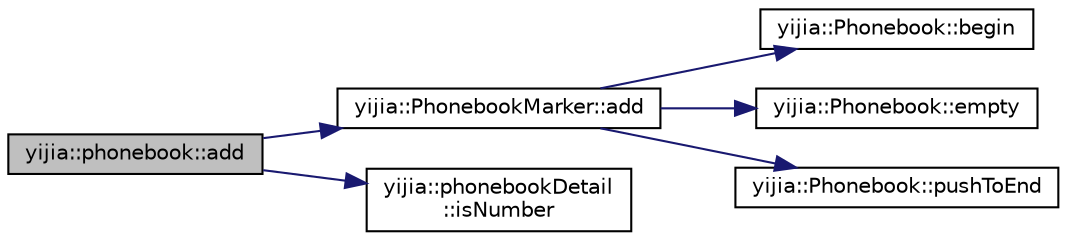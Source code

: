 digraph "yijia::phonebook::add"
{
 // LATEX_PDF_SIZE
  edge [fontname="Helvetica",fontsize="10",labelfontname="Helvetica",labelfontsize="10"];
  node [fontname="Helvetica",fontsize="10",shape=record];
  rankdir="LR";
  Node1 [label="yijia::phonebook::add",height=0.2,width=0.4,color="black", fillcolor="grey75", style="filled", fontcolor="black",tooltip=" "];
  Node1 -> Node2 [color="midnightblue",fontsize="10",style="solid",fontname="Helvetica"];
  Node2 [label="yijia::PhonebookMarker::add",height=0.2,width=0.4,color="black", fillcolor="white", style="filled",URL="$classyijia_1_1_phonebook_marker.html#abd9fc369849fa1821b0ed12410890597",tooltip=" "];
  Node2 -> Node3 [color="midnightblue",fontsize="10",style="solid",fontname="Helvetica"];
  Node3 [label="yijia::Phonebook::begin",height=0.2,width=0.4,color="black", fillcolor="white", style="filled",URL="$classyijia_1_1_phonebook.html#a4951b3547a04c0119b61c717a36d7ba4",tooltip=" "];
  Node2 -> Node4 [color="midnightblue",fontsize="10",style="solid",fontname="Helvetica"];
  Node4 [label="yijia::Phonebook::empty",height=0.2,width=0.4,color="black", fillcolor="white", style="filled",URL="$classyijia_1_1_phonebook.html#adbd43ab0ae1645f6a452967599fd7674",tooltip=" "];
  Node2 -> Node5 [color="midnightblue",fontsize="10",style="solid",fontname="Helvetica"];
  Node5 [label="yijia::Phonebook::pushToEnd",height=0.2,width=0.4,color="black", fillcolor="white", style="filled",URL="$classyijia_1_1_phonebook.html#a4bfc696667d505639e737617c02a3318",tooltip=" "];
  Node1 -> Node6 [color="midnightblue",fontsize="10",style="solid",fontname="Helvetica"];
  Node6 [label="yijia::phonebookDetail\l::isNumber",height=0.2,width=0.4,color="black", fillcolor="white", style="filled",URL="$namespaceyijia_1_1phonebook_detail.html#ab236ac7999e73df697f1cb7cae14d773",tooltip=" "];
}
